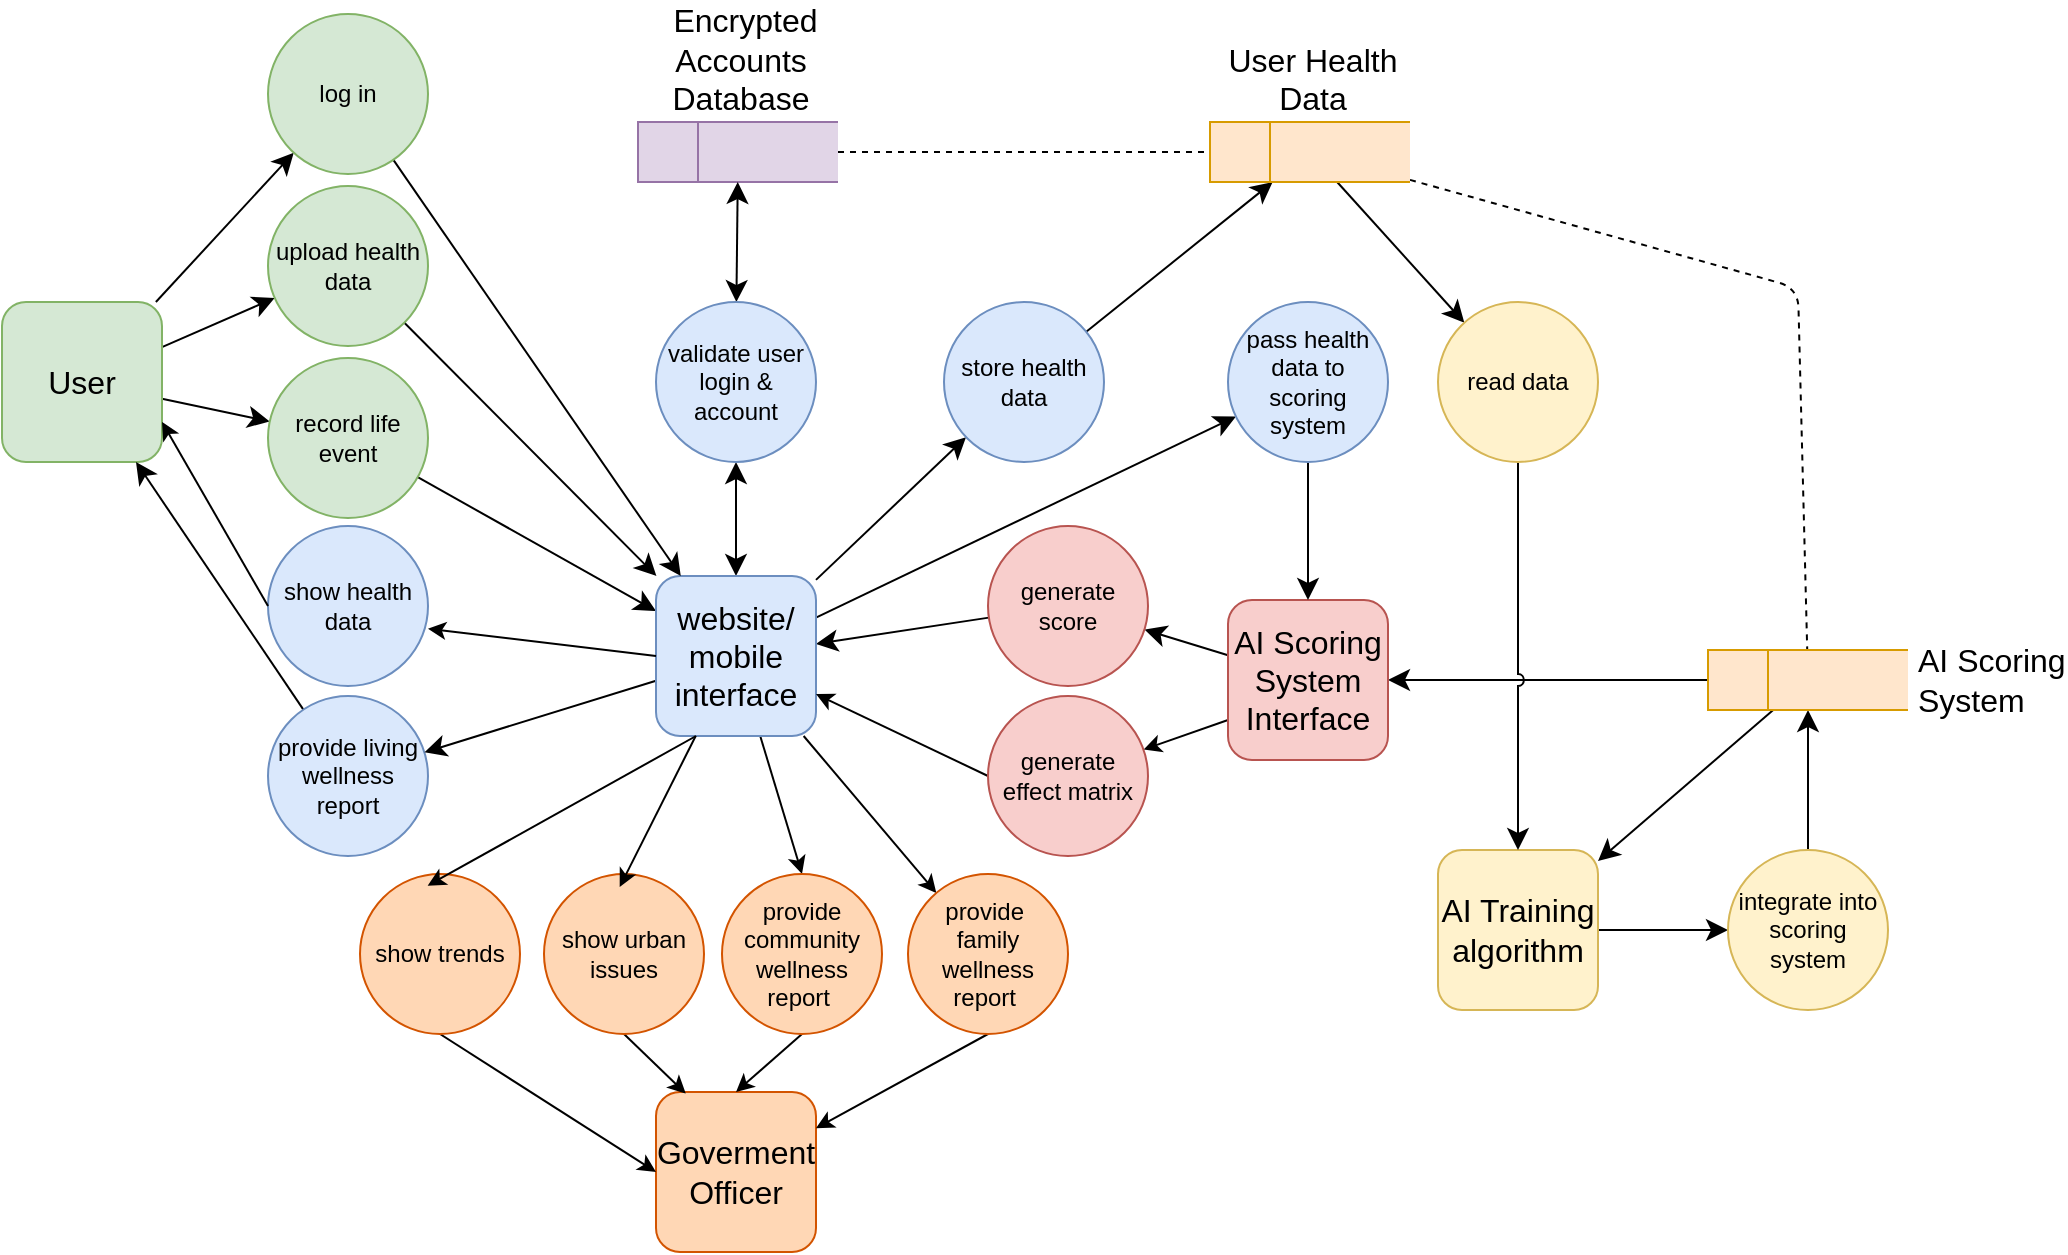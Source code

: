<mxfile version="24.7.17" pages="2">
  <diagram name="detailed DFD" id="WVXzPFL2b05tTFR0NIl-">
    <mxGraphModel dx="1693" dy="674" grid="0" gridSize="10" guides="1" tooltips="1" connect="1" arrows="1" fold="1" page="0" pageScale="1" pageWidth="1169" pageHeight="827" math="0" shadow="0">
      <root>
        <mxCell id="0" />
        <mxCell id="1" parent="0" />
        <mxCell id="_VqTWJ9UZErcvDfO2zWc-52" style="edgeStyle=none;rounded=1;orthogonalLoop=1;jettySize=auto;html=1;fontSize=12;startSize=8;endSize=8;endArrow=none;endFill=0;dashed=1;jumpStyle=arc;" parent="1" source="_VqTWJ9UZErcvDfO2zWc-30" target="_VqTWJ9UZErcvDfO2zWc-12" edge="1">
          <mxGeometry relative="1" as="geometry" />
        </mxCell>
        <mxCell id="_VqTWJ9UZErcvDfO2zWc-68" style="edgeStyle=none;rounded=1;orthogonalLoop=1;jettySize=auto;html=1;fontSize=12;startSize=8;endSize=8;endArrow=none;endFill=0;dashed=1;jumpStyle=arc;" parent="1" source="_VqTWJ9UZErcvDfO2zWc-12" target="_VqTWJ9UZErcvDfO2zWc-22" edge="1">
          <mxGeometry relative="1" as="geometry">
            <Array as="points">
              <mxPoint x="843" y="272" />
            </Array>
          </mxGeometry>
        </mxCell>
        <mxCell id="_VqTWJ9UZErcvDfO2zWc-42" style="edgeStyle=none;rounded=0;orthogonalLoop=1;jettySize=auto;html=1;fontSize=12;startSize=8;endSize=8;jumpStyle=arc;" parent="1" source="_VqTWJ9UZErcvDfO2zWc-1" target="_VqTWJ9UZErcvDfO2zWc-17" edge="1">
          <mxGeometry relative="1" as="geometry" />
        </mxCell>
        <mxCell id="_VqTWJ9UZErcvDfO2zWc-44" style="edgeStyle=none;rounded=0;orthogonalLoop=1;jettySize=auto;html=1;fontSize=12;startSize=8;endSize=8;jumpStyle=arc;" parent="1" source="_VqTWJ9UZErcvDfO2zWc-1" target="_VqTWJ9UZErcvDfO2zWc-2" edge="1">
          <mxGeometry relative="1" as="geometry" />
        </mxCell>
        <mxCell id="_VqTWJ9UZErcvDfO2zWc-48" style="edgeStyle=none;rounded=0;orthogonalLoop=1;jettySize=auto;html=1;fontSize=12;startSize=8;endSize=8;jumpStyle=arc;" parent="1" source="_VqTWJ9UZErcvDfO2zWc-1" target="_VqTWJ9UZErcvDfO2zWc-6" edge="1">
          <mxGeometry relative="1" as="geometry" />
        </mxCell>
        <mxCell id="_VqTWJ9UZErcvDfO2zWc-1" value="User" style="whiteSpace=wrap;html=1;aspect=fixed;fontSize=16;rounded=1;fillColor=#d5e8d4;strokeColor=#82b366;" parent="1" vertex="1">
          <mxGeometry x="-55" y="279" width="80" height="80" as="geometry" />
        </mxCell>
        <mxCell id="_VqTWJ9UZErcvDfO2zWc-45" style="edgeStyle=none;rounded=0;orthogonalLoop=1;jettySize=auto;html=1;fontSize=12;startSize=8;endSize=8;jumpStyle=arc;" parent="1" source="_VqTWJ9UZErcvDfO2zWc-2" target="_VqTWJ9UZErcvDfO2zWc-7" edge="1">
          <mxGeometry relative="1" as="geometry" />
        </mxCell>
        <mxCell id="_VqTWJ9UZErcvDfO2zWc-2" value="upload health data" style="ellipse;whiteSpace=wrap;html=1;aspect=fixed;fontSize=12;fillColor=#d5e8d4;strokeColor=#82b366;" parent="1" vertex="1">
          <mxGeometry x="78" y="221" width="80" height="80" as="geometry" />
        </mxCell>
        <mxCell id="_VqTWJ9UZErcvDfO2zWc-37" style="edgeStyle=none;rounded=0;orthogonalLoop=1;jettySize=auto;html=1;fontSize=12;startSize=8;endSize=8;jumpStyle=arc;" parent="1" source="_VqTWJ9UZErcvDfO2zWc-3" target="_VqTWJ9UZErcvDfO2zWc-4" edge="1">
          <mxGeometry relative="1" as="geometry" />
        </mxCell>
        <mxCell id="_VqTWJ9UZErcvDfO2zWc-51" style="edgeStyle=none;rounded=0;orthogonalLoop=1;jettySize=auto;html=1;fontSize=12;startSize=8;endSize=8;noJump=0;jumpStyle=arc;" parent="1" source="_VqTWJ9UZErcvDfO2zWc-22" target="_VqTWJ9UZErcvDfO2zWc-3" edge="1">
          <mxGeometry relative="1" as="geometry" />
        </mxCell>
        <mxCell id="5QwZGKR5vgqe7Sl01Io7-19" style="rounded=0;orthogonalLoop=1;jettySize=auto;html=1;exitX=0;exitY=0.75;exitDx=0;exitDy=0;" edge="1" parent="1" source="_VqTWJ9UZErcvDfO2zWc-3" target="5QwZGKR5vgqe7Sl01Io7-18">
          <mxGeometry relative="1" as="geometry" />
        </mxCell>
        <mxCell id="_VqTWJ9UZErcvDfO2zWc-3" value="AI Scoring System Interface" style="whiteSpace=wrap;html=1;aspect=fixed;fontSize=16;rounded=1;fillColor=#f8cecc;strokeColor=#b85450;" parent="1" vertex="1">
          <mxGeometry x="558" y="428" width="80" height="80" as="geometry" />
        </mxCell>
        <mxCell id="_VqTWJ9UZErcvDfO2zWc-36" style="edgeStyle=none;rounded=0;orthogonalLoop=1;jettySize=auto;html=1;fontSize=12;startSize=8;endSize=8;jumpStyle=arc;" parent="1" source="_VqTWJ9UZErcvDfO2zWc-4" target="_VqTWJ9UZErcvDfO2zWc-7" edge="1">
          <mxGeometry relative="1" as="geometry" />
        </mxCell>
        <mxCell id="_VqTWJ9UZErcvDfO2zWc-4" value="generate score" style="ellipse;whiteSpace=wrap;html=1;aspect=fixed;fontSize=12;fillColor=#f8cecc;strokeColor=#b85450;" parent="1" vertex="1">
          <mxGeometry x="438" y="391" width="80" height="80" as="geometry" />
        </mxCell>
        <mxCell id="_VqTWJ9UZErcvDfO2zWc-46" style="edgeStyle=none;rounded=0;orthogonalLoop=1;jettySize=auto;html=1;fontSize=12;startSize=8;endSize=8;jumpStyle=arc;" parent="1" source="_VqTWJ9UZErcvDfO2zWc-5" target="_VqTWJ9UZErcvDfO2zWc-1" edge="1">
          <mxGeometry relative="1" as="geometry" />
        </mxCell>
        <mxCell id="_VqTWJ9UZErcvDfO2zWc-5" value="provide living wellness report" style="ellipse;whiteSpace=wrap;html=1;aspect=fixed;fontSize=12;fillColor=#dae8fc;strokeColor=#6c8ebf;" parent="1" vertex="1">
          <mxGeometry x="78" y="476" width="80" height="80" as="geometry" />
        </mxCell>
        <mxCell id="_VqTWJ9UZErcvDfO2zWc-49" style="edgeStyle=none;rounded=0;orthogonalLoop=1;jettySize=auto;html=1;fontSize=12;startSize=8;endSize=8;jumpStyle=arc;" parent="1" source="_VqTWJ9UZErcvDfO2zWc-6" target="_VqTWJ9UZErcvDfO2zWc-7" edge="1">
          <mxGeometry relative="1" as="geometry" />
        </mxCell>
        <mxCell id="_VqTWJ9UZErcvDfO2zWc-6" value="record life event" style="ellipse;whiteSpace=wrap;html=1;aspect=fixed;fontSize=12;fillColor=#d5e8d4;strokeColor=#82b366;" parent="1" vertex="1">
          <mxGeometry x="78" y="307" width="80" height="80" as="geometry" />
        </mxCell>
        <mxCell id="_VqTWJ9UZErcvDfO2zWc-35" style="edgeStyle=none;rounded=0;orthogonalLoop=1;jettySize=auto;html=1;fontSize=12;startSize=8;endSize=8;startArrow=classic;startFill=1;jumpStyle=arc;" parent="1" source="_VqTWJ9UZErcvDfO2zWc-7" target="_VqTWJ9UZErcvDfO2zWc-31" edge="1">
          <mxGeometry relative="1" as="geometry" />
        </mxCell>
        <mxCell id="_VqTWJ9UZErcvDfO2zWc-38" style="edgeStyle=none;rounded=0;orthogonalLoop=1;jettySize=auto;html=1;fontSize=12;startSize=8;endSize=8;jumpStyle=arc;" parent="1" source="_VqTWJ9UZErcvDfO2zWc-7" target="_VqTWJ9UZErcvDfO2zWc-9" edge="1">
          <mxGeometry relative="1" as="geometry" />
        </mxCell>
        <mxCell id="_VqTWJ9UZErcvDfO2zWc-39" style="edgeStyle=none;rounded=0;orthogonalLoop=1;jettySize=auto;html=1;fontSize=12;startSize=8;endSize=8;jumpStyle=arc;" parent="1" source="_VqTWJ9UZErcvDfO2zWc-7" target="_VqTWJ9UZErcvDfO2zWc-33" edge="1">
          <mxGeometry relative="1" as="geometry" />
        </mxCell>
        <mxCell id="_VqTWJ9UZErcvDfO2zWc-47" style="edgeStyle=none;rounded=0;orthogonalLoop=1;jettySize=auto;html=1;fontSize=12;startSize=8;endSize=8;jumpStyle=arc;" parent="1" source="_VqTWJ9UZErcvDfO2zWc-7" target="_VqTWJ9UZErcvDfO2zWc-5" edge="1">
          <mxGeometry relative="1" as="geometry" />
        </mxCell>
        <mxCell id="5QwZGKR5vgqe7Sl01Io7-3" style="rounded=0;orthogonalLoop=1;jettySize=auto;html=1;entryX=0.5;entryY=0;entryDx=0;entryDy=0;" edge="1" parent="1" source="_VqTWJ9UZErcvDfO2zWc-7" target="5QwZGKR5vgqe7Sl01Io7-2">
          <mxGeometry relative="1" as="geometry" />
        </mxCell>
        <mxCell id="5QwZGKR5vgqe7Sl01Io7-16" style="rounded=0;orthogonalLoop=1;jettySize=auto;html=1;" edge="1" parent="1" source="_VqTWJ9UZErcvDfO2zWc-7" target="5QwZGKR5vgqe7Sl01Io7-15">
          <mxGeometry relative="1" as="geometry" />
        </mxCell>
        <mxCell id="_VqTWJ9UZErcvDfO2zWc-7" value="website/&lt;div&gt;mobile interface&lt;/div&gt;" style="whiteSpace=wrap;html=1;aspect=fixed;fontSize=16;rounded=1;fillColor=#dae8fc;strokeColor=#6c8ebf;" parent="1" vertex="1">
          <mxGeometry x="272" y="416" width="80" height="80" as="geometry" />
        </mxCell>
        <mxCell id="_VqTWJ9UZErcvDfO2zWc-14" style="edgeStyle=none;rounded=0;orthogonalLoop=1;jettySize=auto;html=1;fontSize=12;startSize=8;endSize=8;jumpStyle=arc;" parent="1" source="_VqTWJ9UZErcvDfO2zWc-9" target="_VqTWJ9UZErcvDfO2zWc-12" edge="1">
          <mxGeometry relative="1" as="geometry" />
        </mxCell>
        <mxCell id="_VqTWJ9UZErcvDfO2zWc-9" value="store health data" style="ellipse;whiteSpace=wrap;html=1;aspect=fixed;fontSize=12;fillColor=#dae8fc;strokeColor=#6c8ebf;" parent="1" vertex="1">
          <mxGeometry x="416" y="279" width="80" height="80" as="geometry" />
        </mxCell>
        <mxCell id="_VqTWJ9UZErcvDfO2zWc-23" style="edgeStyle=none;rounded=0;orthogonalLoop=1;jettySize=auto;html=1;fontSize=12;startSize=8;endSize=8;jumpStyle=arc;" parent="1" source="_VqTWJ9UZErcvDfO2zWc-10" target="_VqTWJ9UZErcvDfO2zWc-11" edge="1">
          <mxGeometry relative="1" as="geometry" />
        </mxCell>
        <mxCell id="_VqTWJ9UZErcvDfO2zWc-10" value="AI Training algorithm" style="whiteSpace=wrap;html=1;aspect=fixed;fontSize=16;rounded=1;fillColor=#fff2cc;strokeColor=#d6b656;" parent="1" vertex="1">
          <mxGeometry x="663" y="553" width="80" height="80" as="geometry" />
        </mxCell>
        <mxCell id="_VqTWJ9UZErcvDfO2zWc-24" style="edgeStyle=none;rounded=0;orthogonalLoop=1;jettySize=auto;html=1;fontSize=12;startSize=8;endSize=8;jumpStyle=arc;" parent="1" source="_VqTWJ9UZErcvDfO2zWc-11" target="_VqTWJ9UZErcvDfO2zWc-22" edge="1">
          <mxGeometry relative="1" as="geometry" />
        </mxCell>
        <mxCell id="_VqTWJ9UZErcvDfO2zWc-11" value="integrate into scoring system" style="ellipse;whiteSpace=wrap;html=1;aspect=fixed;fontSize=12;fillColor=#fff2cc;strokeColor=#d6b656;" parent="1" vertex="1">
          <mxGeometry x="808" y="553" width="80" height="80" as="geometry" />
        </mxCell>
        <mxCell id="_VqTWJ9UZErcvDfO2zWc-63" style="edgeStyle=none;rounded=0;orthogonalLoop=1;jettySize=auto;html=1;fontSize=12;startSize=8;endSize=8;jumpStyle=arc;" parent="1" source="_VqTWJ9UZErcvDfO2zWc-12" target="_VqTWJ9UZErcvDfO2zWc-61" edge="1">
          <mxGeometry relative="1" as="geometry" />
        </mxCell>
        <mxCell id="_VqTWJ9UZErcvDfO2zWc-12" value="User Health Data" style="html=1;dashed=0;whiteSpace=wrap;shape=mxgraph.dfd.dataStoreID;align=center;spacingLeft=3;points=[[0,0],[0.5,0],[1,0],[0,0.5],[1,0.5],[0,1],[0.5,1],[1,1]];fontSize=16;labelPosition=center;verticalLabelPosition=top;verticalAlign=bottom;fillColor=#ffe6cc;strokeColor=#d79b00;" parent="1" vertex="1">
          <mxGeometry x="549" y="189" width="100" height="30" as="geometry" />
        </mxCell>
        <mxCell id="_VqTWJ9UZErcvDfO2zWc-43" style="edgeStyle=none;rounded=0;orthogonalLoop=1;jettySize=auto;html=1;fontSize=12;startSize=8;endSize=8;jumpStyle=arc;" parent="1" source="_VqTWJ9UZErcvDfO2zWc-17" target="_VqTWJ9UZErcvDfO2zWc-7" edge="1">
          <mxGeometry relative="1" as="geometry" />
        </mxCell>
        <mxCell id="_VqTWJ9UZErcvDfO2zWc-17" value="log in" style="ellipse;whiteSpace=wrap;html=1;aspect=fixed;fontSize=12;fillColor=#d5e8d4;strokeColor=#82b366;" parent="1" vertex="1">
          <mxGeometry x="78" y="135" width="80" height="80" as="geometry" />
        </mxCell>
        <mxCell id="_VqTWJ9UZErcvDfO2zWc-29" style="edgeStyle=none;rounded=0;orthogonalLoop=1;jettySize=auto;html=1;fontSize=12;startSize=8;endSize=8;jumpStyle=arc;" parent="1" source="_VqTWJ9UZErcvDfO2zWc-22" target="_VqTWJ9UZErcvDfO2zWc-10" edge="1">
          <mxGeometry relative="1" as="geometry" />
        </mxCell>
        <mxCell id="_VqTWJ9UZErcvDfO2zWc-22" value="AI Scoring&lt;div&gt;System&lt;/div&gt;" style="html=1;dashed=0;whiteSpace=wrap;shape=mxgraph.dfd.dataStoreID;align=left;spacingLeft=3;points=[[0,0],[0.5,0],[1,0],[0,0.5],[1,0.5],[0,1],[0.5,1],[1,1]];fontSize=16;labelPosition=right;verticalLabelPosition=middle;verticalAlign=middle;fillColor=#ffe6cc;strokeColor=#d79b00;" parent="1" vertex="1">
          <mxGeometry x="798" y="453" width="100" height="30" as="geometry" />
        </mxCell>
        <mxCell id="_VqTWJ9UZErcvDfO2zWc-30" value="&amp;nbsp;Encrypted&lt;div&gt;Accounts Database&lt;/div&gt;" style="html=1;dashed=0;whiteSpace=wrap;shape=mxgraph.dfd.dataStoreID;align=center;spacingLeft=3;points=[[0,0],[0.5,0],[1,0],[0,0.5],[1,0.5],[0,1],[0.5,1],[1,1]];fontSize=16;labelPosition=center;verticalLabelPosition=top;verticalAlign=bottom;fillColor=#e1d5e7;strokeColor=#9673a6;" parent="1" vertex="1">
          <mxGeometry x="263" y="189" width="100" height="30" as="geometry" />
        </mxCell>
        <mxCell id="_VqTWJ9UZErcvDfO2zWc-34" style="edgeStyle=none;rounded=0;orthogonalLoop=1;jettySize=auto;html=1;fontSize=12;startSize=8;endSize=8;startArrow=classic;startFill=1;jumpStyle=arc;" parent="1" source="_VqTWJ9UZErcvDfO2zWc-31" target="_VqTWJ9UZErcvDfO2zWc-30" edge="1">
          <mxGeometry relative="1" as="geometry" />
        </mxCell>
        <mxCell id="_VqTWJ9UZErcvDfO2zWc-31" value="validate user login &amp;amp; account" style="ellipse;whiteSpace=wrap;html=1;aspect=fixed;fontSize=12;fillColor=#dae8fc;strokeColor=#6c8ebf;" parent="1" vertex="1">
          <mxGeometry x="272" y="279" width="80" height="80" as="geometry" />
        </mxCell>
        <mxCell id="_VqTWJ9UZErcvDfO2zWc-40" style="edgeStyle=none;rounded=0;orthogonalLoop=1;jettySize=auto;html=1;fontSize=12;startSize=8;endSize=8;jumpStyle=arc;" parent="1" source="_VqTWJ9UZErcvDfO2zWc-33" target="_VqTWJ9UZErcvDfO2zWc-3" edge="1">
          <mxGeometry relative="1" as="geometry" />
        </mxCell>
        <mxCell id="_VqTWJ9UZErcvDfO2zWc-33" value="pass health data to scoring system" style="ellipse;whiteSpace=wrap;html=1;aspect=fixed;fontSize=12;fillColor=#dae8fc;strokeColor=#6c8ebf;" parent="1" vertex="1">
          <mxGeometry x="558" y="279" width="80" height="80" as="geometry" />
        </mxCell>
        <mxCell id="_VqTWJ9UZErcvDfO2zWc-64" style="edgeStyle=none;rounded=0;orthogonalLoop=1;jettySize=auto;html=1;fontSize=12;startSize=8;endSize=8;jumpStyle=arc;" parent="1" source="_VqTWJ9UZErcvDfO2zWc-61" target="_VqTWJ9UZErcvDfO2zWc-10" edge="1">
          <mxGeometry relative="1" as="geometry" />
        </mxCell>
        <mxCell id="_VqTWJ9UZErcvDfO2zWc-61" value="read data" style="ellipse;whiteSpace=wrap;html=1;aspect=fixed;fontSize=12;fillColor=#fff2cc;strokeColor=#d6b656;" parent="1" vertex="1">
          <mxGeometry x="663" y="279" width="80" height="80" as="geometry" />
        </mxCell>
        <mxCell id="5QwZGKR5vgqe7Sl01Io7-1" value="Goverment Officer" style="whiteSpace=wrap;html=1;aspect=fixed;fontSize=16;rounded=1;fillColor=#ffd7b5;strokeColor=#d35400;" vertex="1" parent="1">
          <mxGeometry x="272" y="674" width="80" height="80" as="geometry" />
        </mxCell>
        <mxCell id="5QwZGKR5vgqe7Sl01Io7-4" style="rounded=0;orthogonalLoop=1;jettySize=auto;html=1;exitX=0.5;exitY=1;exitDx=0;exitDy=0;entryX=0.5;entryY=0;entryDx=0;entryDy=0;" edge="1" parent="1" source="5QwZGKR5vgqe7Sl01Io7-2" target="5QwZGKR5vgqe7Sl01Io7-1">
          <mxGeometry relative="1" as="geometry" />
        </mxCell>
        <mxCell id="5QwZGKR5vgqe7Sl01Io7-2" value="provide community wellness report&amp;nbsp;" style="ellipse;whiteSpace=wrap;html=1;aspect=fixed;fontSize=12;fillColor=#ffd7b5;strokeColor=#d35400;" vertex="1" parent="1">
          <mxGeometry x="305" y="565" width="80" height="80" as="geometry" />
        </mxCell>
        <mxCell id="5QwZGKR5vgqe7Sl01Io7-10" style="rounded=0;orthogonalLoop=1;jettySize=auto;html=1;exitX=0.5;exitY=1;exitDx=0;exitDy=0;entryX=0.186;entryY=0.01;entryDx=0;entryDy=0;entryPerimeter=0;" edge="1" parent="1" source="5QwZGKR5vgqe7Sl01Io7-5" target="5QwZGKR5vgqe7Sl01Io7-1">
          <mxGeometry relative="1" as="geometry" />
        </mxCell>
        <mxCell id="5QwZGKR5vgqe7Sl01Io7-5" value="show urban issues" style="ellipse;whiteSpace=wrap;html=1;aspect=fixed;fontSize=12;fillColor=#ffd7b5;strokeColor=#d35400;" vertex="1" parent="1">
          <mxGeometry x="216" y="565" width="80" height="80" as="geometry" />
        </mxCell>
        <mxCell id="5QwZGKR5vgqe7Sl01Io7-9" style="rounded=0;orthogonalLoop=1;jettySize=auto;html=1;exitX=0.5;exitY=1;exitDx=0;exitDy=0;entryX=0;entryY=0.5;entryDx=0;entryDy=0;" edge="1" parent="1" source="5QwZGKR5vgqe7Sl01Io7-6" target="5QwZGKR5vgqe7Sl01Io7-1">
          <mxGeometry relative="1" as="geometry" />
        </mxCell>
        <mxCell id="5QwZGKR5vgqe7Sl01Io7-6" value="show trends" style="ellipse;whiteSpace=wrap;html=1;aspect=fixed;fontSize=12;fillColor=#ffd7b5;strokeColor=#d35400;" vertex="1" parent="1">
          <mxGeometry x="124" y="565" width="80" height="80" as="geometry" />
        </mxCell>
        <mxCell id="5QwZGKR5vgqe7Sl01Io7-7" style="rounded=0;orthogonalLoop=1;jettySize=auto;html=1;exitX=0.25;exitY=1;exitDx=0;exitDy=0;entryX=0.423;entryY=0.073;entryDx=0;entryDy=0;entryPerimeter=0;" edge="1" parent="1" source="_VqTWJ9UZErcvDfO2zWc-7" target="5QwZGKR5vgqe7Sl01Io7-6">
          <mxGeometry relative="1" as="geometry" />
        </mxCell>
        <mxCell id="5QwZGKR5vgqe7Sl01Io7-8" style="rounded=0;orthogonalLoop=1;jettySize=auto;html=1;entryX=0.473;entryY=0.081;entryDx=0;entryDy=0;entryPerimeter=0;" edge="1" parent="1" source="_VqTWJ9UZErcvDfO2zWc-7" target="5QwZGKR5vgqe7Sl01Io7-5">
          <mxGeometry relative="1" as="geometry" />
        </mxCell>
        <mxCell id="5QwZGKR5vgqe7Sl01Io7-11" value="show health data" style="ellipse;whiteSpace=wrap;html=1;aspect=fixed;fontSize=12;fillColor=#dae8fc;strokeColor=#6c8ebf;" vertex="1" parent="1">
          <mxGeometry x="78" y="391" width="80" height="80" as="geometry" />
        </mxCell>
        <mxCell id="5QwZGKR5vgqe7Sl01Io7-12" style="rounded=0;orthogonalLoop=1;jettySize=auto;html=1;exitX=0;exitY=0.5;exitDx=0;exitDy=0;entryX=1;entryY=0.642;entryDx=0;entryDy=0;entryPerimeter=0;" edge="1" parent="1" source="_VqTWJ9UZErcvDfO2zWc-7" target="5QwZGKR5vgqe7Sl01Io7-11">
          <mxGeometry relative="1" as="geometry" />
        </mxCell>
        <mxCell id="5QwZGKR5vgqe7Sl01Io7-13" style="rounded=0;orthogonalLoop=1;jettySize=auto;html=1;exitX=0;exitY=0.5;exitDx=0;exitDy=0;entryX=1;entryY=0.75;entryDx=0;entryDy=0;" edge="1" parent="1" source="5QwZGKR5vgqe7Sl01Io7-11" target="_VqTWJ9UZErcvDfO2zWc-1">
          <mxGeometry relative="1" as="geometry" />
        </mxCell>
        <mxCell id="5QwZGKR5vgqe7Sl01Io7-17" style="rounded=0;orthogonalLoop=1;jettySize=auto;html=1;exitX=0.5;exitY=1;exitDx=0;exitDy=0;" edge="1" parent="1" source="5QwZGKR5vgqe7Sl01Io7-15" target="5QwZGKR5vgqe7Sl01Io7-1">
          <mxGeometry relative="1" as="geometry" />
        </mxCell>
        <mxCell id="5QwZGKR5vgqe7Sl01Io7-15" value="provide&amp;nbsp;&lt;div&gt;family wellness report&amp;nbsp;&lt;/div&gt;" style="ellipse;whiteSpace=wrap;html=1;aspect=fixed;fontSize=12;fillColor=#ffd7b5;strokeColor=#d35400;" vertex="1" parent="1">
          <mxGeometry x="398" y="565" width="80" height="80" as="geometry" />
        </mxCell>
        <mxCell id="5QwZGKR5vgqe7Sl01Io7-20" style="rounded=0;orthogonalLoop=1;jettySize=auto;html=1;exitX=0;exitY=0.5;exitDx=0;exitDy=0;" edge="1" parent="1" source="5QwZGKR5vgqe7Sl01Io7-18" target="_VqTWJ9UZErcvDfO2zWc-7">
          <mxGeometry relative="1" as="geometry" />
        </mxCell>
        <mxCell id="5QwZGKR5vgqe7Sl01Io7-18" value="generate effect matrix" style="ellipse;whiteSpace=wrap;html=1;aspect=fixed;fontSize=12;fillColor=#f8cecc;strokeColor=#b85450;" vertex="1" parent="1">
          <mxGeometry x="438" y="476" width="80" height="80" as="geometry" />
        </mxCell>
      </root>
    </mxGraphModel>
  </diagram>
  <diagram id="76xZlu7qyclzCOkfQ9TL" name="context diagram">
    <mxGraphModel dx="2161" dy="930" grid="0" gridSize="10" guides="1" tooltips="1" connect="1" arrows="1" fold="1" page="0" pageScale="1" pageWidth="1169" pageHeight="827" math="0" shadow="0">
      <root>
        <mxCell id="0" />
        <mxCell id="1" parent="0" />
        <mxCell id="HG2r_jVnAqMEqGUrKUAG-4" style="edgeStyle=none;curved=1;rounded=0;orthogonalLoop=1;jettySize=auto;html=1;fontSize=12;startSize=8;endSize=8;" edge="1" parent="1" source="HG2r_jVnAqMEqGUrKUAG-1" target="HG2r_jVnAqMEqGUrKUAG-2">
          <mxGeometry relative="1" as="geometry" />
        </mxCell>
        <mxCell id="HG2r_jVnAqMEqGUrKUAG-5" value="submit prompt" style="edgeLabel;html=1;align=center;verticalAlign=middle;resizable=0;points=[];fontSize=16;" vertex="1" connectable="0" parent="HG2r_jVnAqMEqGUrKUAG-4">
          <mxGeometry x="-0.528" y="1" relative="1" as="geometry">
            <mxPoint x="51" y="1" as="offset" />
          </mxGeometry>
        </mxCell>
        <mxCell id="HG2r_jVnAqMEqGUrKUAG-8" style="edgeStyle=none;curved=1;rounded=0;orthogonalLoop=1;jettySize=auto;html=1;fontSize=12;startSize=8;endSize=8;exitX=1;exitY=0.25;exitDx=0;exitDy=0;entryX=0;entryY=0.25;entryDx=0;entryDy=0;" edge="1" parent="1" source="HG2r_jVnAqMEqGUrKUAG-1" target="HG2r_jVnAqMEqGUrKUAG-2">
          <mxGeometry relative="1" as="geometry">
            <mxPoint x="-309" y="395" as="sourcePoint" />
            <mxPoint x="-97" y="395" as="targetPoint" />
          </mxGeometry>
        </mxCell>
        <mxCell id="HG2r_jVnAqMEqGUrKUAG-9" value="log in" style="edgeLabel;html=1;align=center;verticalAlign=middle;resizable=0;points=[];fontSize=16;" vertex="1" connectable="0" parent="HG2r_jVnAqMEqGUrKUAG-8">
          <mxGeometry x="-0.245" y="2" relative="1" as="geometry">
            <mxPoint y="1" as="offset" />
          </mxGeometry>
        </mxCell>
        <mxCell id="HG2r_jVnAqMEqGUrKUAG-1" value="External User" style="whiteSpace=wrap;html=1;aspect=fixed;fontSize=16;rounded=1;fillColor=#d5e8d4;strokeColor=#82b366;" vertex="1" parent="1">
          <mxGeometry x="-463" y="377" width="80" height="80" as="geometry" />
        </mxCell>
        <mxCell id="HG2r_jVnAqMEqGUrKUAG-6" style="edgeStyle=none;curved=1;rounded=0;orthogonalLoop=1;jettySize=auto;html=1;fontSize=12;startSize=8;endSize=8;exitX=0;exitY=0.75;exitDx=0;exitDy=0;entryX=1;entryY=0.75;entryDx=0;entryDy=0;" edge="1" parent="1" source="HG2r_jVnAqMEqGUrKUAG-2" target="HG2r_jVnAqMEqGUrKUAG-1">
          <mxGeometry relative="1" as="geometry">
            <mxPoint x="-97" y="442" as="sourcePoint" />
            <mxPoint x="-309" y="442" as="targetPoint" />
          </mxGeometry>
        </mxCell>
        <mxCell id="HG2r_jVnAqMEqGUrKUAG-7" value="generated response" style="edgeLabel;html=1;align=center;verticalAlign=middle;resizable=0;points=[];fontSize=16;" vertex="1" connectable="0" parent="HG2r_jVnAqMEqGUrKUAG-6">
          <mxGeometry x="0.424" y="-2" relative="1" as="geometry">
            <mxPoint x="40" as="offset" />
          </mxGeometry>
        </mxCell>
        <mxCell id="HG2r_jVnAqMEqGUrKUAG-11" style="edgeStyle=none;curved=1;rounded=0;orthogonalLoop=1;jettySize=auto;html=1;fontSize=12;startSize=8;endSize=8;entryX=1;entryY=0.75;entryDx=0;entryDy=0;" edge="1" parent="1" source="HG2r_jVnAqMEqGUrKUAG-3" target="HG2r_jVnAqMEqGUrKUAG-2">
          <mxGeometry relative="1" as="geometry" />
        </mxCell>
        <mxCell id="BquQUG1SqXJBCUo184Wz-6" value="analyse prompt &amp;amp; generate response" style="edgeLabel;html=1;align=center;verticalAlign=middle;resizable=0;points=[];fontSize=16;rotation=0;" vertex="1" connectable="0" parent="HG2r_jVnAqMEqGUrKUAG-11">
          <mxGeometry x="0.75" relative="1" as="geometry">
            <mxPoint x="125" y="-4" as="offset" />
          </mxGeometry>
        </mxCell>
        <mxCell id="BquQUG1SqXJBCUo184Wz-2" style="edgeStyle=none;curved=1;rounded=0;orthogonalLoop=1;jettySize=auto;html=1;fontSize=12;startSize=8;endSize=8;startArrow=classic;startFill=1;" edge="1" parent="1" source="HG2r_jVnAqMEqGUrKUAG-2" target="BquQUG1SqXJBCUo184Wz-1">
          <mxGeometry relative="1" as="geometry" />
        </mxCell>
        <mxCell id="BquQUG1SqXJBCUo184Wz-3" value="verify user" style="edgeLabel;html=1;align=center;verticalAlign=middle;resizable=0;points=[];fontSize=16;" vertex="1" connectable="0" parent="BquQUG1SqXJBCUo184Wz-2">
          <mxGeometry x="0.106" y="1" relative="1" as="geometry">
            <mxPoint y="1" as="offset" />
          </mxGeometry>
        </mxCell>
        <mxCell id="BquQUG1SqXJBCUo184Wz-4" style="edgeStyle=none;curved=1;rounded=0;orthogonalLoop=1;jettySize=auto;html=1;fontSize=12;startSize=8;endSize=8;exitX=1;exitY=0.25;exitDx=0;exitDy=0;" edge="1" parent="1" source="HG2r_jVnAqMEqGUrKUAG-2" target="HG2r_jVnAqMEqGUrKUAG-3">
          <mxGeometry relative="1" as="geometry" />
        </mxCell>
        <mxCell id="BquQUG1SqXJBCUo184Wz-5" value="train model with prompt" style="edgeLabel;html=1;align=center;verticalAlign=middle;resizable=0;points=[];fontSize=16;" vertex="1" connectable="0" parent="BquQUG1SqXJBCUo184Wz-4">
          <mxGeometry x="-0.674" y="2" relative="1" as="geometry">
            <mxPoint x="68" y="4" as="offset" />
          </mxGeometry>
        </mxCell>
        <UserObject label="LLM application" link="data:page/id,WVXzPFL2b05tTFR0NIl-" id="HG2r_jVnAqMEqGUrKUAG-2">
          <mxCell style="whiteSpace=wrap;html=1;aspect=fixed;fontSize=16;rounded=1;fillColor=#f8cecc;strokeColor=#b85450;" vertex="1" parent="1">
            <mxGeometry x="-97" y="377" width="80" height="80" as="geometry" />
          </mxCell>
        </UserObject>
        <mxCell id="HG2r_jVnAqMEqGUrKUAG-3" value="Large Language Model" style="html=1;dashed=0;whiteSpace=wrap;shape=mxgraph.dfd.dataStoreID;align=left;spacingLeft=3;points=[[0,0],[0.5,0],[1,0],[0,0.5],[1,0.5],[0,1],[0.5,1],[1,1]];fontSize=16;labelPosition=right;verticalLabelPosition=middle;verticalAlign=middle;fillColor=#ffe6cc;strokeColor=#d79b00;" vertex="1" parent="1">
          <mxGeometry x="322" y="402" width="100" height="30" as="geometry" />
        </mxCell>
        <mxCell id="BquQUG1SqXJBCUo184Wz-1" value="Accounts Database" style="html=1;dashed=0;whiteSpace=wrap;shape=mxgraph.dfd.dataStoreID;align=center;spacingLeft=3;points=[[0,0],[0.5,0],[1,0],[0,0.5],[1,0.5],[0,1],[0.5,1],[1,1]];fontSize=16;labelPosition=center;verticalLabelPosition=top;verticalAlign=bottom;fillColor=#e1d5e7;strokeColor=#9673a6;" vertex="1" parent="1">
          <mxGeometry x="-107" y="273" width="100" height="30" as="geometry" />
        </mxCell>
      </root>
    </mxGraphModel>
  </diagram>
</mxfile>
